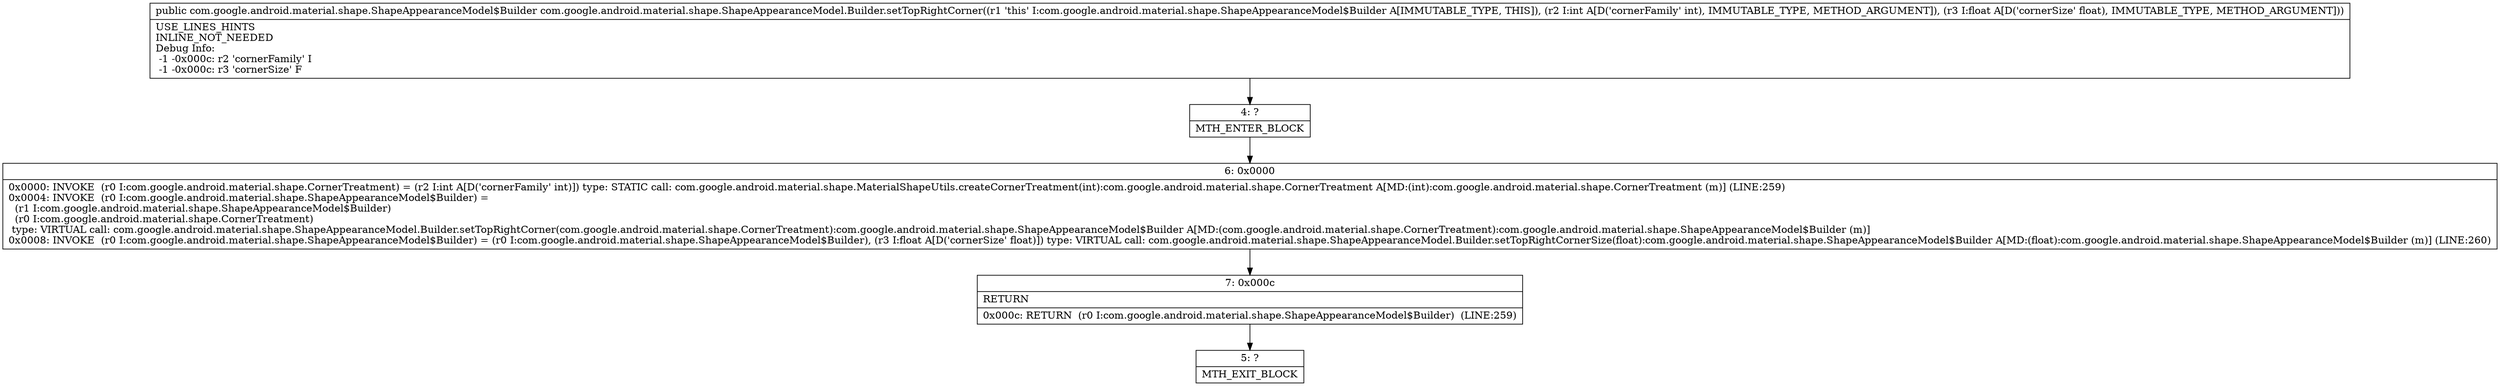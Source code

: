 digraph "CFG forcom.google.android.material.shape.ShapeAppearanceModel.Builder.setTopRightCorner(IF)Lcom\/google\/android\/material\/shape\/ShapeAppearanceModel$Builder;" {
Node_4 [shape=record,label="{4\:\ ?|MTH_ENTER_BLOCK\l}"];
Node_6 [shape=record,label="{6\:\ 0x0000|0x0000: INVOKE  (r0 I:com.google.android.material.shape.CornerTreatment) = (r2 I:int A[D('cornerFamily' int)]) type: STATIC call: com.google.android.material.shape.MaterialShapeUtils.createCornerTreatment(int):com.google.android.material.shape.CornerTreatment A[MD:(int):com.google.android.material.shape.CornerTreatment (m)] (LINE:259)\l0x0004: INVOKE  (r0 I:com.google.android.material.shape.ShapeAppearanceModel$Builder) = \l  (r1 I:com.google.android.material.shape.ShapeAppearanceModel$Builder)\l  (r0 I:com.google.android.material.shape.CornerTreatment)\l type: VIRTUAL call: com.google.android.material.shape.ShapeAppearanceModel.Builder.setTopRightCorner(com.google.android.material.shape.CornerTreatment):com.google.android.material.shape.ShapeAppearanceModel$Builder A[MD:(com.google.android.material.shape.CornerTreatment):com.google.android.material.shape.ShapeAppearanceModel$Builder (m)]\l0x0008: INVOKE  (r0 I:com.google.android.material.shape.ShapeAppearanceModel$Builder) = (r0 I:com.google.android.material.shape.ShapeAppearanceModel$Builder), (r3 I:float A[D('cornerSize' float)]) type: VIRTUAL call: com.google.android.material.shape.ShapeAppearanceModel.Builder.setTopRightCornerSize(float):com.google.android.material.shape.ShapeAppearanceModel$Builder A[MD:(float):com.google.android.material.shape.ShapeAppearanceModel$Builder (m)] (LINE:260)\l}"];
Node_7 [shape=record,label="{7\:\ 0x000c|RETURN\l|0x000c: RETURN  (r0 I:com.google.android.material.shape.ShapeAppearanceModel$Builder)  (LINE:259)\l}"];
Node_5 [shape=record,label="{5\:\ ?|MTH_EXIT_BLOCK\l}"];
MethodNode[shape=record,label="{public com.google.android.material.shape.ShapeAppearanceModel$Builder com.google.android.material.shape.ShapeAppearanceModel.Builder.setTopRightCorner((r1 'this' I:com.google.android.material.shape.ShapeAppearanceModel$Builder A[IMMUTABLE_TYPE, THIS]), (r2 I:int A[D('cornerFamily' int), IMMUTABLE_TYPE, METHOD_ARGUMENT]), (r3 I:float A[D('cornerSize' float), IMMUTABLE_TYPE, METHOD_ARGUMENT]))  | USE_LINES_HINTS\lINLINE_NOT_NEEDED\lDebug Info:\l  \-1 \-0x000c: r2 'cornerFamily' I\l  \-1 \-0x000c: r3 'cornerSize' F\l}"];
MethodNode -> Node_4;Node_4 -> Node_6;
Node_6 -> Node_7;
Node_7 -> Node_5;
}

